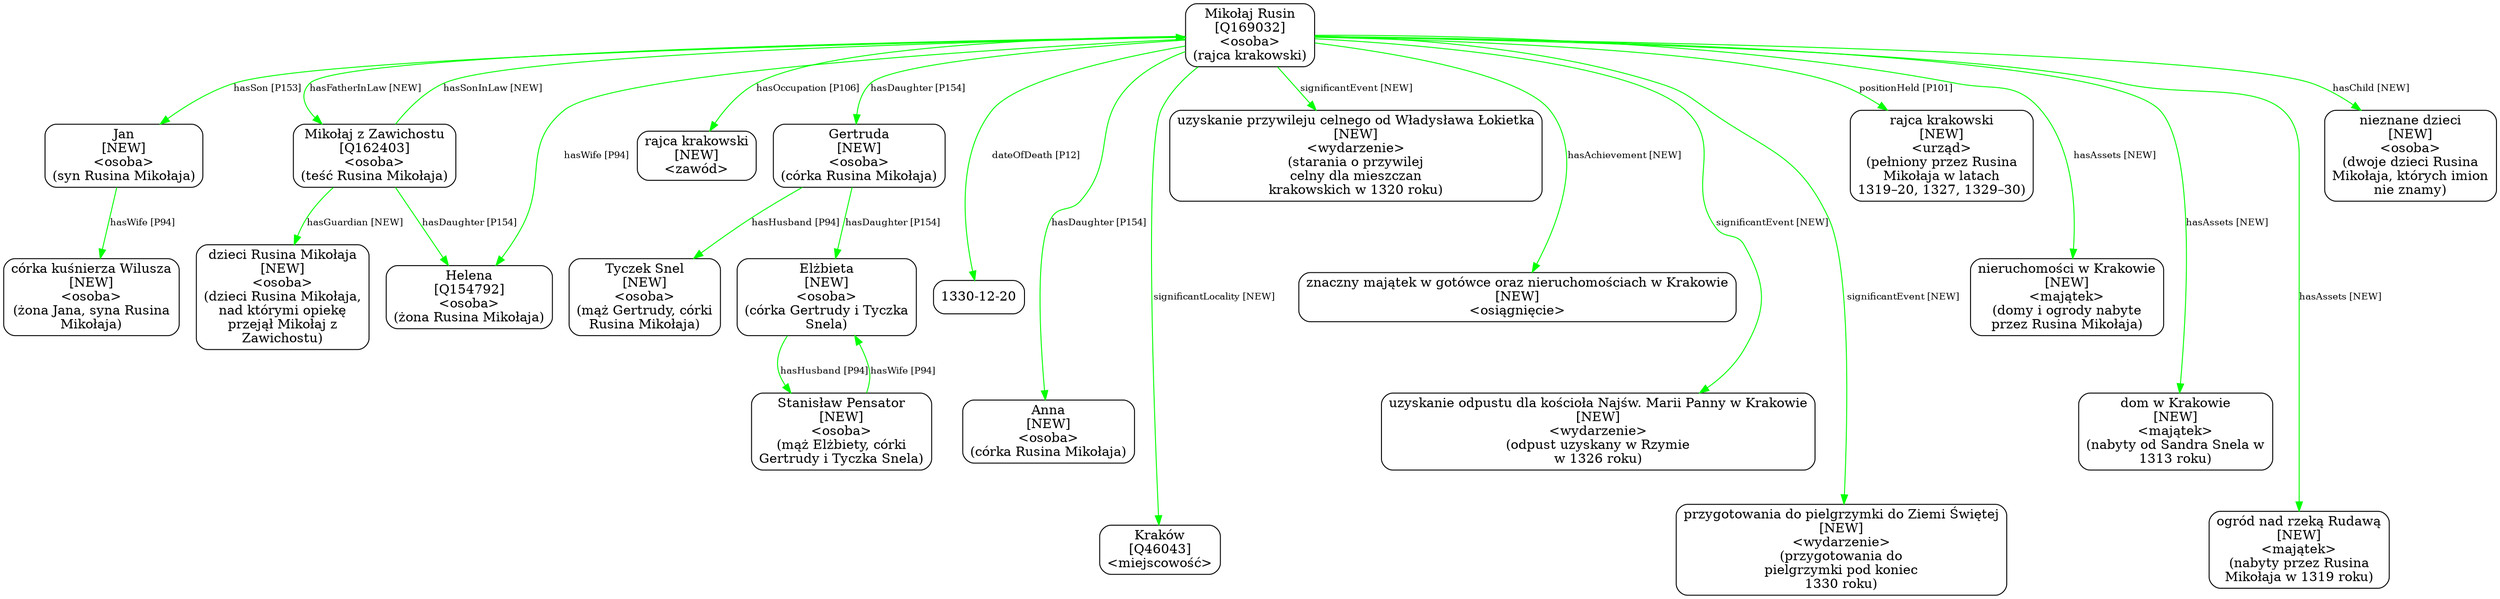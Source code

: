 digraph {
	node [shape=box,
		style=rounded
	];
	edge [fontsize=10];
	"Mikołaj Rusin
[Q169032]
<osoba>
(rajca krakowski)"	[color=black,
		label="Mikołaj Rusin
[Q169032]
<osoba>
(rajca krakowski)"];
	"Mikołaj z Zawichostu
[Q162403]
<osoba>
(teść Rusina Mikołaja)"	[color=black,
		label="Mikołaj z Zawichostu
[Q162403]
<osoba>
(teść Rusina Mikołaja)"];
	"Mikołaj Rusin
[Q169032]
<osoba>
(rajca krakowski)" -> "Mikołaj z Zawichostu
[Q162403]
<osoba>
(teść Rusina Mikołaja)"	[color=green,
		label="hasFatherInLaw [NEW]"];
	"Jan
[NEW]
<osoba>
(syn Rusina Mikołaja)"	[color=black,
		label="Jan
[NEW]
<osoba>
(syn Rusina Mikołaja)"];
	"Mikołaj Rusin
[Q169032]
<osoba>
(rajca krakowski)" -> "Jan
[NEW]
<osoba>
(syn Rusina Mikołaja)"	[color=green,
		label="hasSon [P153]"];
	"Gertruda
[NEW]
<osoba>
(córka Rusina Mikołaja)"	[color=black,
		label="Gertruda
[NEW]
<osoba>
(córka Rusina Mikołaja)"];
	"Mikołaj Rusin
[Q169032]
<osoba>
(rajca krakowski)" -> "Gertruda
[NEW]
<osoba>
(córka Rusina Mikołaja)"	[color=green,
		label="hasDaughter [P154]"];
	"Mikołaj Rusin
[Q169032]
<osoba>
(rajca krakowski)" -> "rajca krakowski
[NEW]
<zawód>"	[color=green,
		label="hasOccupation [P106]",
		minlen=1];
	"Mikołaj Rusin
[Q169032]
<osoba>
(rajca krakowski)" -> "1330-12-20"	[color=green,
		label="dateOfDeath [P12]",
		minlen=2];
	"Mikołaj Rusin
[Q169032]
<osoba>
(rajca krakowski)" -> "Helena
[Q154792]
<osoba>
(żona Rusina Mikołaja)"	[color=green,
		label="hasWife [P94]"];
	"Mikołaj Rusin
[Q169032]
<osoba>
(rajca krakowski)" -> "Anna
[NEW]
<osoba>
(córka Rusina Mikołaja)"	[color=green,
		label="hasDaughter [P154]",
		minlen=3];
	"Mikołaj Rusin
[Q169032]
<osoba>
(rajca krakowski)" -> "Kraków
[Q46043]
<miejscowość>"	[color=green,
		label="significantLocality [NEW]",
		minlen=4];
	"Mikołaj Rusin
[Q169032]
<osoba>
(rajca krakowski)" -> "uzyskanie przywileju celnego od Władysława Łokietka
[NEW]
<wydarzenie>
(starania o przywilej
celny dla mieszczan
krakowskich \
w 1320 roku)"	[color=green,
		label="significantEvent [NEW]",
		minlen=1];
	"Mikołaj Rusin
[Q169032]
<osoba>
(rajca krakowski)" -> "znaczny majątek w gotówce oraz nieruchomościach w Krakowie
[NEW]
<osiągnięcie>"	[color=green,
		label="hasAchievement [NEW]",
		minlen=2];
	"Mikołaj Rusin
[Q169032]
<osoba>
(rajca krakowski)" -> "uzyskanie odpustu dla kościoła Najśw. Marii Panny w Krakowie
[NEW]
<wydarzenie>
(odpust uzyskany w Rzymie
w 1326 roku)"	[color=green,
		label="significantEvent [NEW]",
		minlen=3];
	"Mikołaj Rusin
[Q169032]
<osoba>
(rajca krakowski)" -> "przygotowania do pielgrzymki do Ziemi Świętej
[NEW]
<wydarzenie>
(przygotowania do
pielgrzymki pod koniec
1330 roku)"	[color=green,
		label="significantEvent [NEW]",
		minlen=4];
	"Mikołaj Rusin
[Q169032]
<osoba>
(rajca krakowski)" -> "rajca krakowski
[NEW]
<urząd>
(pełniony przez Rusina
Mikołaja w latach
1319–20, 1327, 1329–30)"	[color=green,
		label="positionHeld [P101]",
		minlen=1];
	"Mikołaj Rusin
[Q169032]
<osoba>
(rajca krakowski)" -> "nieruchomości w Krakowie
[NEW]
<majątek>
(domy i ogrody nabyte
przez Rusina Mikołaja)"	[color=green,
		label="hasAssets [NEW]",
		minlen=2];
	"Mikołaj Rusin
[Q169032]
<osoba>
(rajca krakowski)" -> "dom w Krakowie
[NEW]
<majątek>
(nabyty od Sandra Snela w
1313 roku)"	[color=green,
		label="hasAssets [NEW]",
		minlen=3];
	"Mikołaj Rusin
[Q169032]
<osoba>
(rajca krakowski)" -> "ogród nad rzeką Rudawą
[NEW]
<majątek>
(nabyty przez Rusina
Mikołaja w 1319 roku)"	[color=green,
		label="hasAssets [NEW]",
		minlen=4];
	"Mikołaj Rusin
[Q169032]
<osoba>
(rajca krakowski)" -> "nieznane dzieci
[NEW]
<osoba>
(dwoje dzieci Rusina
Mikołaja, których imion
nie znamy)"	[color=green,
		label="hasChild [NEW]",
		minlen=1];
	"Mikołaj z Zawichostu
[Q162403]
<osoba>
(teść Rusina Mikołaja)" -> "Mikołaj Rusin
[Q169032]
<osoba>
(rajca krakowski)"	[color=green,
		label="hasSonInLaw [NEW]"];
	"Mikołaj z Zawichostu
[Q162403]
<osoba>
(teść Rusina Mikołaja)" -> "Helena
[Q154792]
<osoba>
(żona Rusina Mikołaja)"	[color=green,
		label="hasDaughter [P154]"];
	"Mikołaj z Zawichostu
[Q162403]
<osoba>
(teść Rusina Mikołaja)" -> "dzieci Rusina Mikołaja
[NEW]
<osoba>
(dzieci Rusina Mikołaja,
nad którymi opiekę
przejął Mikołaj z
Zawichostu)"	[color=green,
		label="hasGuardian [NEW]",
		minlen=1];
	"Jan
[NEW]
<osoba>
(syn Rusina Mikołaja)" -> "córka kuśnierza Wilusza
[NEW]
<osoba>
(żona Jana, syna Rusina
Mikołaja)"	[color=green,
		label="hasWife [P94]",
		minlen=1];
	"Elżbieta
[NEW]
<osoba>
(córka Gertrudy i Tyczka
Snela)"	[color=black,
		label="Elżbieta
[NEW]
<osoba>
(córka Gertrudy i Tyczka
Snela)"];
	"Gertruda
[NEW]
<osoba>
(córka Rusina Mikołaja)" -> "Elżbieta
[NEW]
<osoba>
(córka Gertrudy i Tyczka
Snela)"	[color=green,
		label="hasDaughter [P154]"];
	"Gertruda
[NEW]
<osoba>
(córka Rusina Mikołaja)" -> "Tyczek Snel
[NEW]
<osoba>
(mąż Gertrudy, córki
Rusina Mikołaja)"	[color=green,
		label="hasHusband [P94]",
		minlen=1];
	"Stanisław Pensator
[NEW]
<osoba>
(mąż Elżbiety, córki
Gertrudy i Tyczka Snela)"	[color=black,
		label="Stanisław Pensator
[NEW]
<osoba>
(mąż Elżbiety, córki
Gertrudy i Tyczka Snela)"];
	"Elżbieta
[NEW]
<osoba>
(córka Gertrudy i Tyczka
Snela)" -> "Stanisław Pensator
[NEW]
<osoba>
(mąż Elżbiety, córki
Gertrudy i Tyczka Snela)"	[color=green,
		label="hasHusband [P94]"];
	"Stanisław Pensator
[NEW]
<osoba>
(mąż Elżbiety, córki
Gertrudy i Tyczka Snela)" -> "Elżbieta
[NEW]
<osoba>
(córka Gertrudy i Tyczka
Snela)"	[color=green,
		label="hasWife [P94]"];
}
